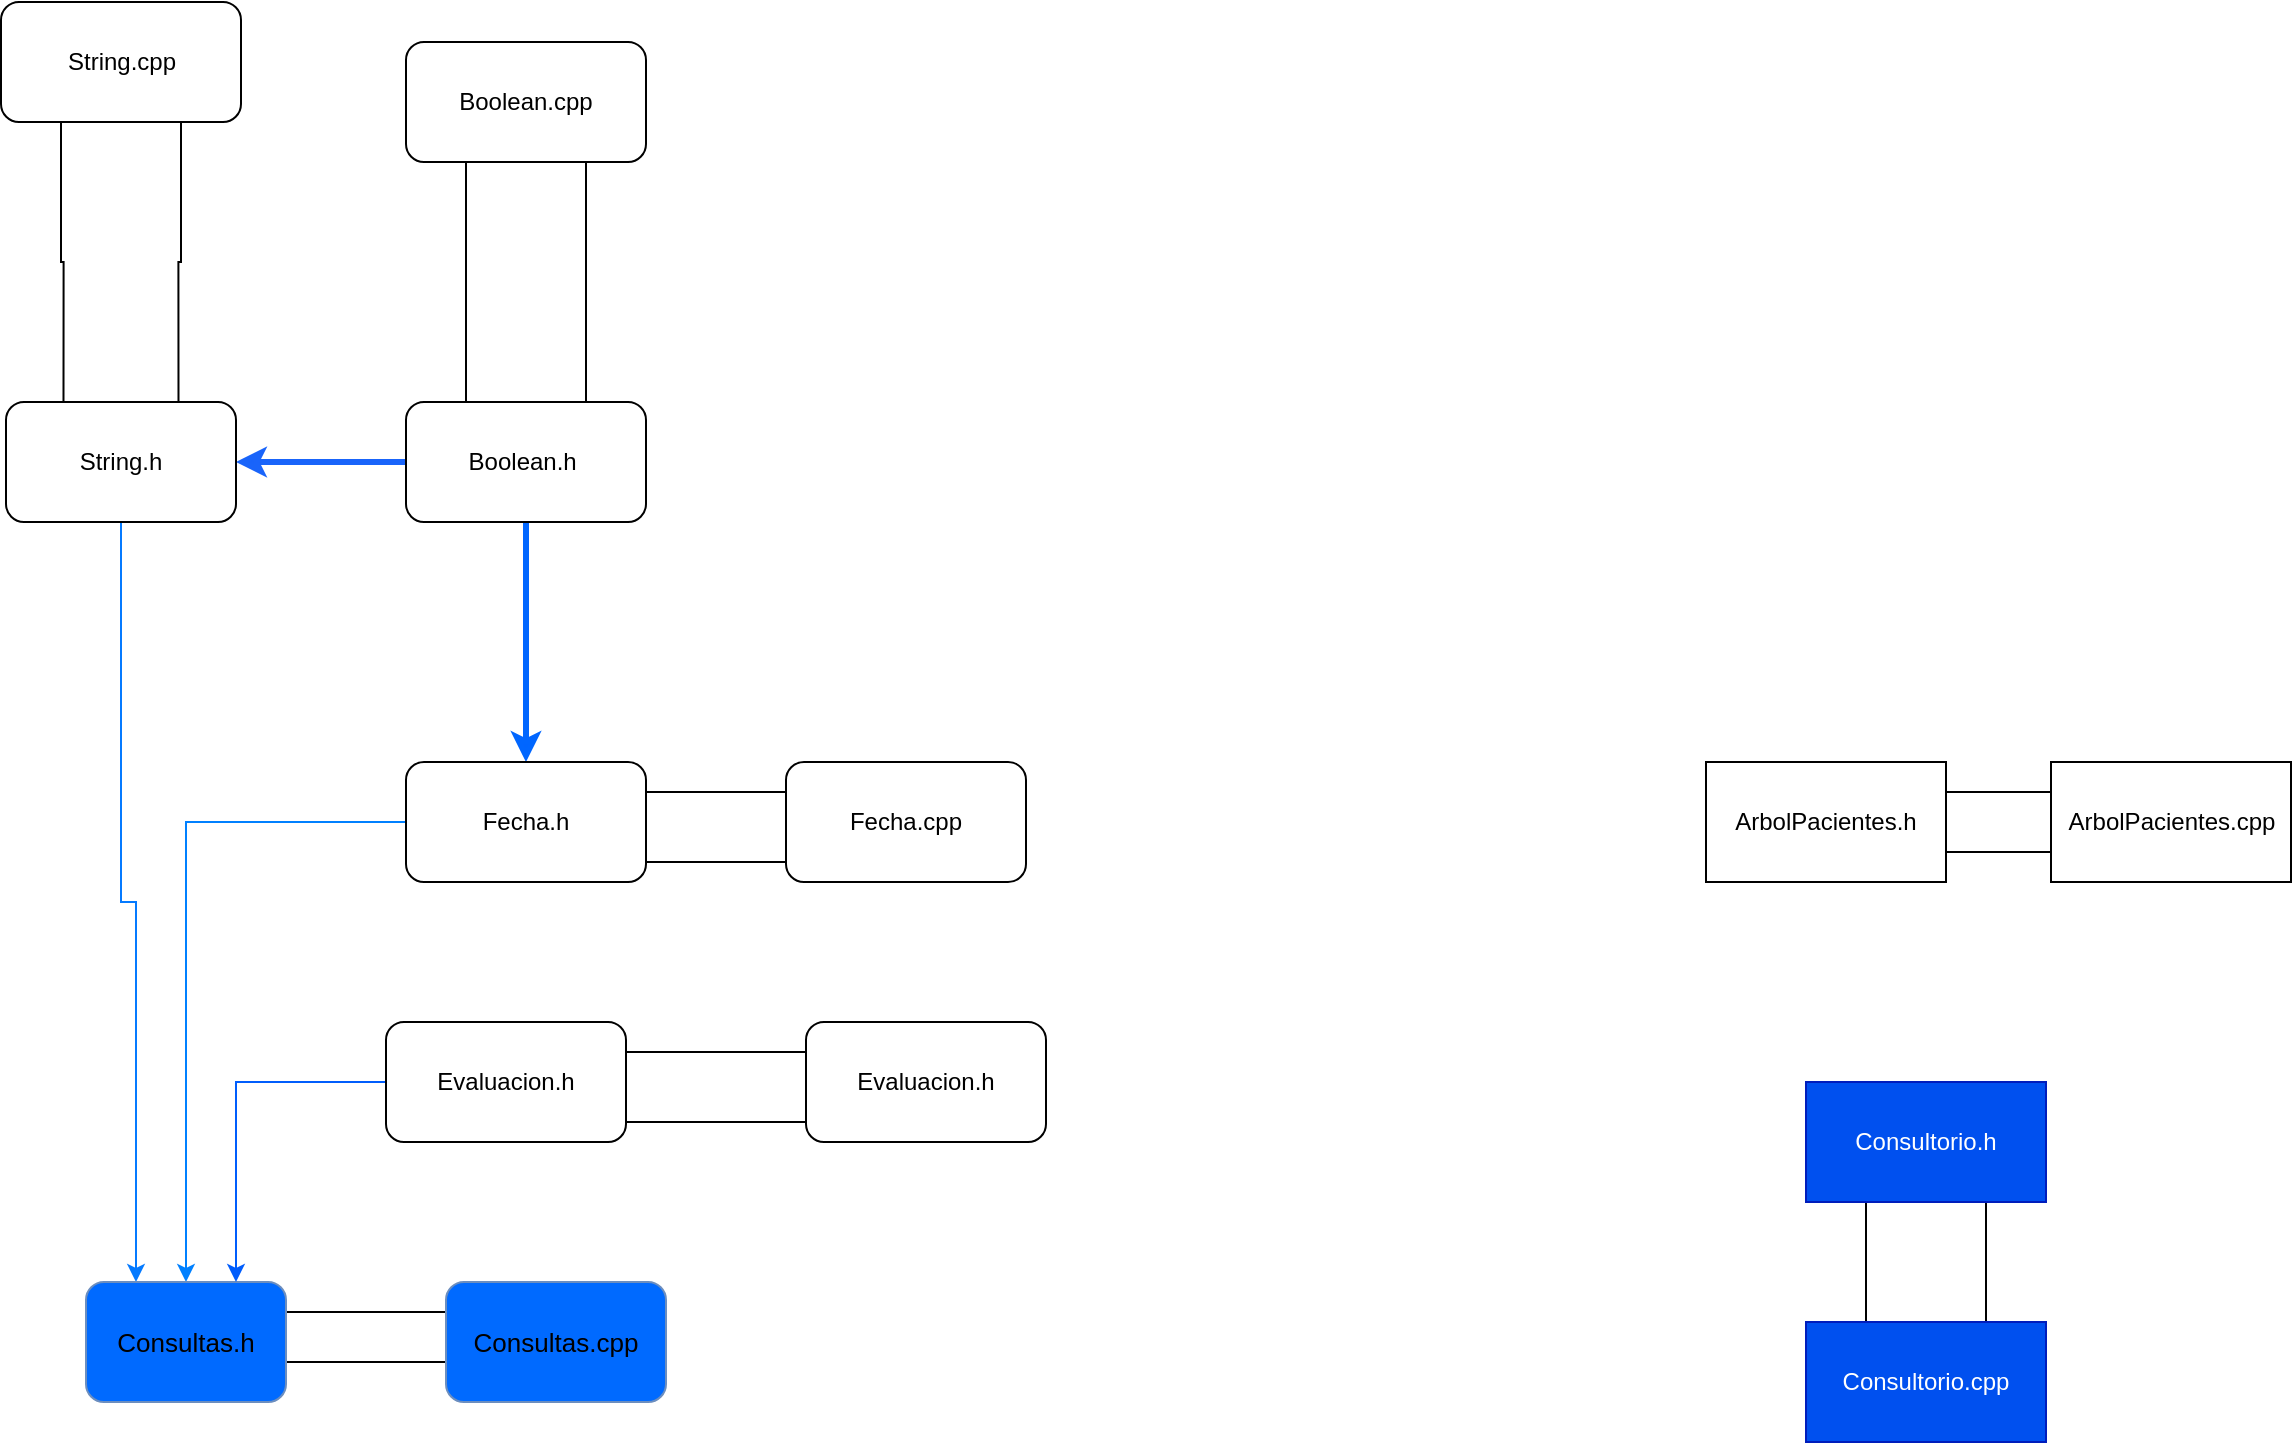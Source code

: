<mxfile version="22.1.2" type="device">
  <diagram name="Página-1" id="cQBJPiFT9EdiWLjHy8WE">
    <mxGraphModel dx="1678" dy="978" grid="1" gridSize="10" guides="1" tooltips="1" connect="1" arrows="1" fold="1" page="1" pageScale="1" pageWidth="1169" pageHeight="827" background="#FFFFFF" math="0" shadow="0">
      <root>
        <mxCell id="0" />
        <mxCell id="1" parent="0" />
        <mxCell id="2PiCaddSVrQBDe9usaX1-23" style="edgeStyle=orthogonalEdgeStyle;rounded=0;orthogonalLoop=1;jettySize=auto;html=1;entryX=1;entryY=0.5;entryDx=0;entryDy=0;strokeColor=#1964FA;strokeWidth=3;" edge="1" parent="1" source="C7Uv9WLbkiM16HJj1obP-1" target="C7Uv9WLbkiM16HJj1obP-3">
          <mxGeometry relative="1" as="geometry" />
        </mxCell>
        <mxCell id="2PiCaddSVrQBDe9usaX1-24" style="edgeStyle=orthogonalEdgeStyle;rounded=0;orthogonalLoop=1;jettySize=auto;html=1;entryX=0.5;entryY=0;entryDx=0;entryDy=0;strokeColor=#0066ff;strokeWidth=3;" edge="1" parent="1" source="C7Uv9WLbkiM16HJj1obP-1" target="C7Uv9WLbkiM16HJj1obP-2">
          <mxGeometry relative="1" as="geometry" />
        </mxCell>
        <mxCell id="C7Uv9WLbkiM16HJj1obP-1" value="Boolean.h&amp;nbsp;" style="rounded=1;whiteSpace=wrap;html=1;" parent="1" vertex="1">
          <mxGeometry x="220" y="260" width="120" height="60" as="geometry" />
        </mxCell>
        <mxCell id="2PiCaddSVrQBDe9usaX1-16" style="edgeStyle=orthogonalEdgeStyle;rounded=0;orthogonalLoop=1;jettySize=auto;html=1;entryX=0;entryY=0.5;entryDx=0;entryDy=0;endArrow=none;endFill=0;" edge="1" parent="1">
          <mxGeometry relative="1" as="geometry">
            <mxPoint x="340" y="490" as="sourcePoint" />
            <mxPoint x="410" y="490" as="targetPoint" />
          </mxGeometry>
        </mxCell>
        <mxCell id="2PiCaddSVrQBDe9usaX1-17" style="edgeStyle=orthogonalEdgeStyle;rounded=0;orthogonalLoop=1;jettySize=auto;html=1;exitX=1;exitY=0.25;exitDx=0;exitDy=0;entryX=0;entryY=0.25;entryDx=0;entryDy=0;endArrow=none;endFill=0;" edge="1" parent="1" source="C7Uv9WLbkiM16HJj1obP-2" target="C7Uv9WLbkiM16HJj1obP-16">
          <mxGeometry relative="1" as="geometry" />
        </mxCell>
        <mxCell id="2PiCaddSVrQBDe9usaX1-21" style="edgeStyle=orthogonalEdgeStyle;rounded=0;orthogonalLoop=1;jettySize=auto;html=1;endArrow=classic;endFill=1;entryX=0.5;entryY=0;entryDx=0;entryDy=0;strokeColor=#0080FF;" edge="1" parent="1" source="C7Uv9WLbkiM16HJj1obP-2" target="C7Uv9WLbkiM16HJj1obP-4">
          <mxGeometry relative="1" as="geometry">
            <mxPoint x="80" y="480" as="targetPoint" />
          </mxGeometry>
        </mxCell>
        <mxCell id="C7Uv9WLbkiM16HJj1obP-2" value="Fecha.h" style="rounded=1;whiteSpace=wrap;html=1;" parent="1" vertex="1">
          <mxGeometry x="220" y="440" width="120" height="60" as="geometry" />
        </mxCell>
        <mxCell id="2PiCaddSVrQBDe9usaX1-20" style="edgeStyle=orthogonalEdgeStyle;rounded=0;orthogonalLoop=1;jettySize=auto;html=1;entryX=0.25;entryY=0;entryDx=0;entryDy=0;strokeColor=#057AFF;" edge="1" parent="1" source="C7Uv9WLbkiM16HJj1obP-3" target="C7Uv9WLbkiM16HJj1obP-4">
          <mxGeometry relative="1" as="geometry" />
        </mxCell>
        <mxCell id="C7Uv9WLbkiM16HJj1obP-3" value="String.h" style="rounded=1;whiteSpace=wrap;html=1;" parent="1" vertex="1">
          <mxGeometry x="20" y="260" width="115" height="60" as="geometry" />
        </mxCell>
        <mxCell id="C7Uv9WLbkiM16HJj1obP-26" value="" style="edgeStyle=orthogonalEdgeStyle;rounded=0;orthogonalLoop=1;jettySize=auto;html=1;endArrow=none;endFill=0;" parent="1" edge="1">
          <mxGeometry relative="1" as="geometry">
            <mxPoint x="160" y="740" as="sourcePoint" />
            <mxPoint x="240" y="740" as="targetPoint" />
          </mxGeometry>
        </mxCell>
        <mxCell id="C7Uv9WLbkiM16HJj1obP-27" style="edgeStyle=orthogonalEdgeStyle;rounded=0;orthogonalLoop=1;jettySize=auto;html=1;exitX=1;exitY=0.25;exitDx=0;exitDy=0;entryX=0;entryY=0.25;entryDx=0;entryDy=0;strokeColor=#000000;endArrow=none;endFill=0;" parent="1" source="C7Uv9WLbkiM16HJj1obP-4" target="C7Uv9WLbkiM16HJj1obP-10" edge="1">
          <mxGeometry relative="1" as="geometry" />
        </mxCell>
        <mxCell id="C7Uv9WLbkiM16HJj1obP-4" value="&lt;font style=&quot;font-size: 13px;&quot;&gt;Consultas.h&lt;/font&gt;" style="rounded=1;whiteSpace=wrap;html=1;fillColor=#006aff;strokeColor=#6c8ebf;" parent="1" vertex="1">
          <mxGeometry x="60" y="700" width="100" height="60" as="geometry" />
        </mxCell>
        <mxCell id="2PiCaddSVrQBDe9usaX1-14" style="edgeStyle=orthogonalEdgeStyle;rounded=0;orthogonalLoop=1;jettySize=auto;html=1;exitX=0.75;exitY=1;exitDx=0;exitDy=0;entryX=0.75;entryY=0;entryDx=0;entryDy=0;endArrow=none;endFill=0;" edge="1" parent="1" source="C7Uv9WLbkiM16HJj1obP-7" target="C7Uv9WLbkiM16HJj1obP-3">
          <mxGeometry relative="1" as="geometry" />
        </mxCell>
        <mxCell id="2PiCaddSVrQBDe9usaX1-15" style="edgeStyle=orthogonalEdgeStyle;rounded=0;orthogonalLoop=1;jettySize=auto;html=1;exitX=0.25;exitY=1;exitDx=0;exitDy=0;entryX=0.25;entryY=0;entryDx=0;entryDy=0;endArrow=none;endFill=0;" edge="1" parent="1" source="C7Uv9WLbkiM16HJj1obP-7" target="C7Uv9WLbkiM16HJj1obP-3">
          <mxGeometry relative="1" as="geometry" />
        </mxCell>
        <mxCell id="C7Uv9WLbkiM16HJj1obP-7" value="String.cpp" style="rounded=1;whiteSpace=wrap;html=1;" parent="1" vertex="1">
          <mxGeometry x="17.5" y="60" width="120" height="60" as="geometry" />
        </mxCell>
        <mxCell id="C7Uv9WLbkiM16HJj1obP-10" value="&lt;font style=&quot;font-size: 13px;&quot;&gt;Consultas.cpp&lt;/font&gt;" style="rounded=1;whiteSpace=wrap;html=1;fillColor=#006aff;strokeColor=#6c8ebf;" parent="1" vertex="1">
          <mxGeometry x="240" y="700" width="110" height="60" as="geometry" />
        </mxCell>
        <mxCell id="2PiCaddSVrQBDe9usaX1-10" style="edgeStyle=orthogonalEdgeStyle;rounded=0;orthogonalLoop=1;jettySize=auto;html=1;entryX=0.5;entryY=0;entryDx=0;entryDy=0;endArrow=none;endFill=0;" edge="1" parent="1">
          <mxGeometry relative="1" as="geometry">
            <mxPoint x="250" y="140.0" as="sourcePoint" />
            <mxPoint x="250" y="260" as="targetPoint" />
          </mxGeometry>
        </mxCell>
        <mxCell id="2PiCaddSVrQBDe9usaX1-13" style="edgeStyle=orthogonalEdgeStyle;rounded=0;orthogonalLoop=1;jettySize=auto;html=1;exitX=0.75;exitY=1;exitDx=0;exitDy=0;entryX=0.75;entryY=0;entryDx=0;entryDy=0;endArrow=none;endFill=0;" edge="1" parent="1" source="C7Uv9WLbkiM16HJj1obP-13" target="C7Uv9WLbkiM16HJj1obP-1">
          <mxGeometry relative="1" as="geometry" />
        </mxCell>
        <mxCell id="C7Uv9WLbkiM16HJj1obP-13" value="Boolean.cpp" style="rounded=1;whiteSpace=wrap;html=1;" parent="1" vertex="1">
          <mxGeometry x="220" y="80" width="120" height="60" as="geometry" />
        </mxCell>
        <mxCell id="C7Uv9WLbkiM16HJj1obP-16" value="Fecha.cpp" style="rounded=1;whiteSpace=wrap;html=1;" parent="1" vertex="1">
          <mxGeometry x="410" y="440" width="120" height="60" as="geometry" />
        </mxCell>
        <mxCell id="C7Uv9WLbkiM16HJj1obP-24" style="edgeStyle=orthogonalEdgeStyle;rounded=0;orthogonalLoop=1;jettySize=auto;html=1;exitX=1;exitY=0.25;exitDx=0;exitDy=0;entryX=0;entryY=0.25;entryDx=0;entryDy=0;endArrow=none;endFill=0;" parent="1" source="C7Uv9WLbkiM16HJj1obP-22" target="C7Uv9WLbkiM16HJj1obP-23" edge="1">
          <mxGeometry relative="1" as="geometry" />
        </mxCell>
        <mxCell id="C7Uv9WLbkiM16HJj1obP-25" style="edgeStyle=orthogonalEdgeStyle;rounded=0;orthogonalLoop=1;jettySize=auto;html=1;exitX=1;exitY=0.75;exitDx=0;exitDy=0;entryX=0;entryY=0.75;entryDx=0;entryDy=0;endArrow=none;endFill=0;" parent="1" source="C7Uv9WLbkiM16HJj1obP-22" target="C7Uv9WLbkiM16HJj1obP-23" edge="1">
          <mxGeometry relative="1" as="geometry" />
        </mxCell>
        <mxCell id="C7Uv9WLbkiM16HJj1obP-22" value="ArbolPacientes.h" style="rounded=0;whiteSpace=wrap;html=1;" parent="1" vertex="1">
          <mxGeometry x="870" y="440" width="120" height="60" as="geometry" />
        </mxCell>
        <mxCell id="C7Uv9WLbkiM16HJj1obP-23" value="ArbolPacientes.cpp" style="rounded=0;whiteSpace=wrap;html=1;" parent="1" vertex="1">
          <mxGeometry x="1042.5" y="440" width="120" height="60" as="geometry" />
        </mxCell>
        <mxCell id="C7Uv9WLbkiM16HJj1obP-31" style="edgeStyle=orthogonalEdgeStyle;orthogonalLoop=1;jettySize=auto;html=1;exitX=0.75;exitY=1;exitDx=0;exitDy=0;entryX=0.75;entryY=0;entryDx=0;entryDy=0;curved=1;endArrow=none;endFill=0;" parent="1" source="C7Uv9WLbkiM16HJj1obP-28" target="C7Uv9WLbkiM16HJj1obP-29" edge="1">
          <mxGeometry relative="1" as="geometry" />
        </mxCell>
        <mxCell id="C7Uv9WLbkiM16HJj1obP-32" style="edgeStyle=orthogonalEdgeStyle;rounded=0;orthogonalLoop=1;jettySize=auto;html=1;exitX=0.25;exitY=1;exitDx=0;exitDy=0;entryX=0.25;entryY=0;entryDx=0;entryDy=0;endArrow=none;endFill=0;" parent="1" source="C7Uv9WLbkiM16HJj1obP-28" target="C7Uv9WLbkiM16HJj1obP-29" edge="1">
          <mxGeometry relative="1" as="geometry" />
        </mxCell>
        <mxCell id="C7Uv9WLbkiM16HJj1obP-28" value="Consultorio.h" style="rounded=0;whiteSpace=wrap;html=1;fillColor=#0050ef;strokeColor=#001DBC;fontColor=#ffffff;" parent="1" vertex="1">
          <mxGeometry x="920" y="600" width="120" height="60" as="geometry" />
        </mxCell>
        <mxCell id="C7Uv9WLbkiM16HJj1obP-29" value="Consultorio.cpp" style="rounded=0;whiteSpace=wrap;html=1;fillColor=#0050ef;fontColor=#ffffff;strokeColor=#001DBC;" parent="1" vertex="1">
          <mxGeometry x="920" y="720" width="120" height="60" as="geometry" />
        </mxCell>
        <mxCell id="C7Uv9WLbkiM16HJj1obP-33" value="Evaluacion.h" style="rounded=1;whiteSpace=wrap;html=1;glass=0;" parent="1" vertex="1">
          <mxGeometry x="420" y="570" width="120" height="60" as="geometry" />
        </mxCell>
        <mxCell id="2PiCaddSVrQBDe9usaX1-18" style="edgeStyle=orthogonalEdgeStyle;rounded=0;orthogonalLoop=1;jettySize=auto;html=1;entryX=0;entryY=0.5;entryDx=0;entryDy=0;endArrow=none;endFill=0;" edge="1" parent="1">
          <mxGeometry relative="1" as="geometry">
            <mxPoint x="330" y="620.0" as="sourcePoint" />
            <mxPoint x="420" y="620.0" as="targetPoint" />
          </mxGeometry>
        </mxCell>
        <mxCell id="2PiCaddSVrQBDe9usaX1-19" style="edgeStyle=orthogonalEdgeStyle;rounded=0;orthogonalLoop=1;jettySize=auto;html=1;exitX=1;exitY=0.25;exitDx=0;exitDy=0;entryX=0;entryY=0.25;entryDx=0;entryDy=0;endArrow=none;endFill=0;" edge="1" parent="1" source="2PiCaddSVrQBDe9usaX1-1" target="C7Uv9WLbkiM16HJj1obP-33">
          <mxGeometry relative="1" as="geometry" />
        </mxCell>
        <mxCell id="2PiCaddSVrQBDe9usaX1-22" style="edgeStyle=orthogonalEdgeStyle;rounded=0;orthogonalLoop=1;jettySize=auto;html=1;entryX=0.75;entryY=0;entryDx=0;entryDy=0;strokeColor=#005DFC;" edge="1" parent="1" source="2PiCaddSVrQBDe9usaX1-1" target="C7Uv9WLbkiM16HJj1obP-4">
          <mxGeometry relative="1" as="geometry" />
        </mxCell>
        <mxCell id="2PiCaddSVrQBDe9usaX1-1" value="Evaluacion.h" style="rounded=1;whiteSpace=wrap;html=1;" vertex="1" parent="1">
          <mxGeometry x="210" y="570" width="120" height="60" as="geometry" />
        </mxCell>
      </root>
    </mxGraphModel>
  </diagram>
</mxfile>
